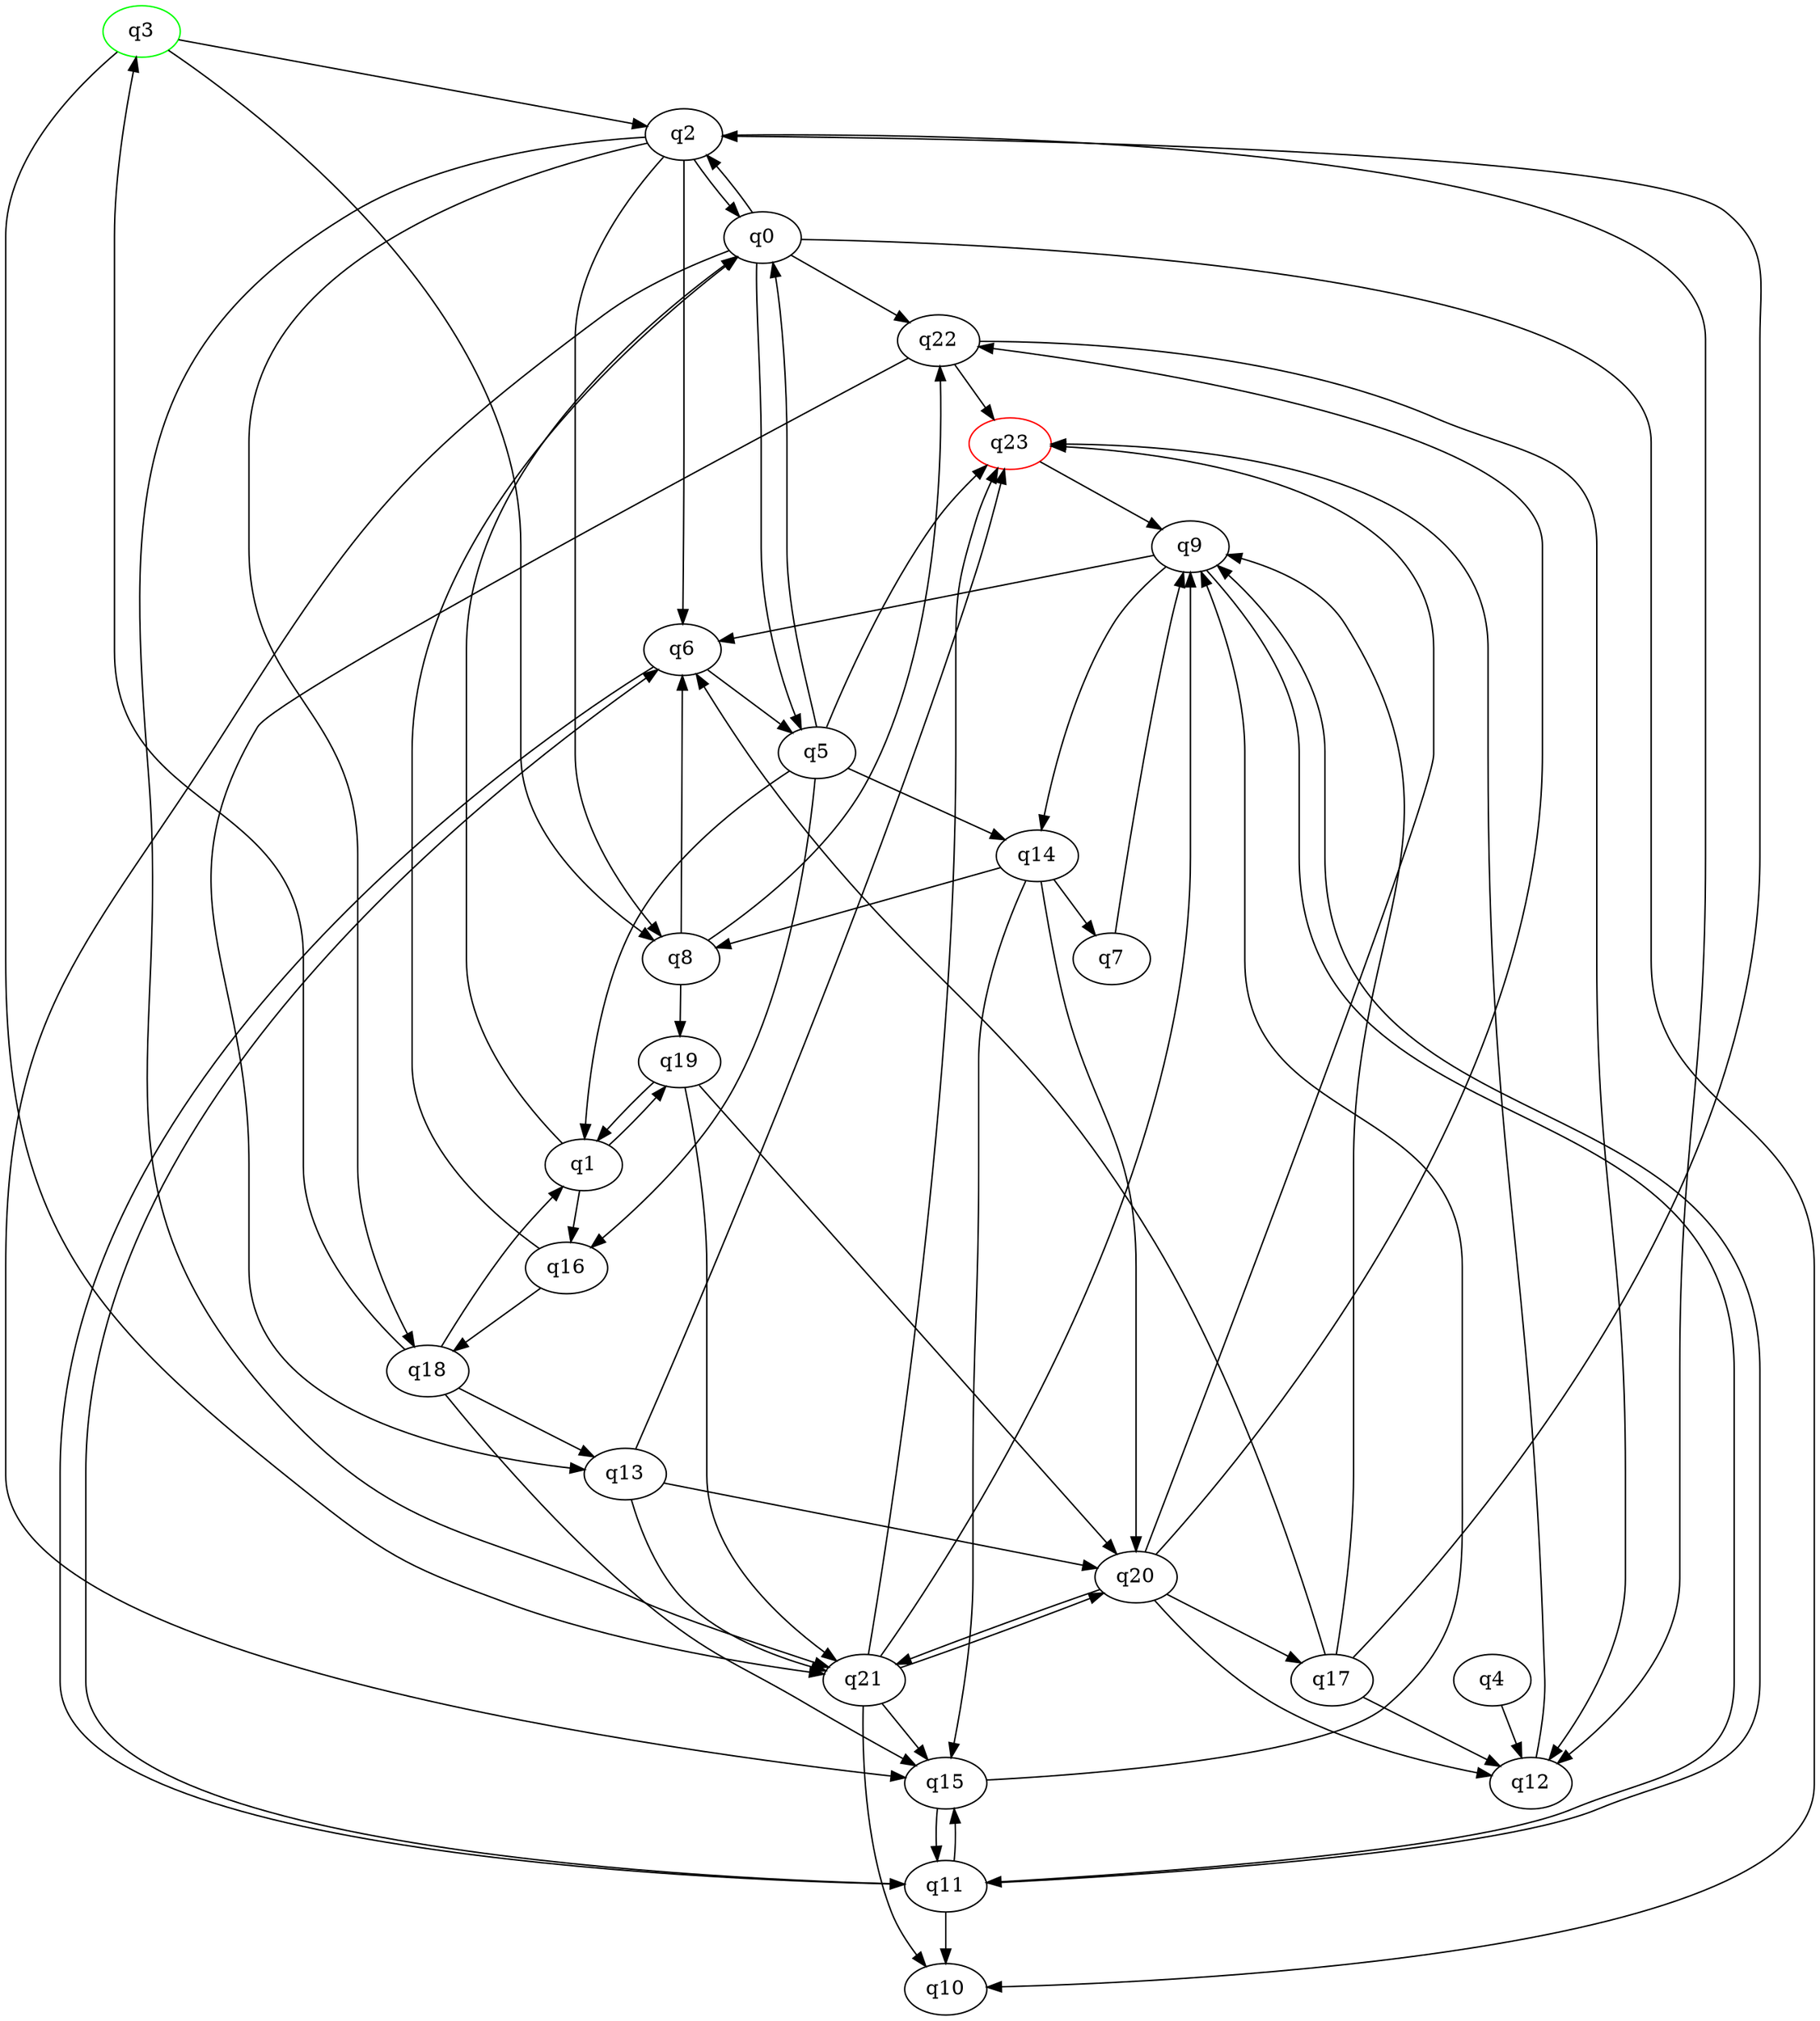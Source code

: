 digraph A{
q3 [initial=1,color=green];
q23 [final=1,color=red];
q0 -> q2;
q0 -> q5;
q0 -> q10;
q0 -> q15;
q0 -> q22;
q1 -> q0;
q1 -> q16;
q1 -> q19;
q2 -> q0;
q2 -> q6;
q2 -> q8;
q2 -> q12;
q2 -> q18;
q2 -> q21;
q3 -> q2;
q3 -> q8;
q3 -> q21;
q4 -> q12;
q5 -> q0;
q5 -> q1;
q5 -> q14;
q5 -> q16;
q5 -> q23;
q6 -> q5;
q6 -> q11;
q7 -> q9;
q8 -> q6;
q8 -> q19;
q8 -> q22;
q9 -> q6;
q9 -> q11;
q9 -> q14;
q11 -> q6;
q11 -> q9;
q11 -> q10;
q11 -> q15;
q12 -> q23;
q13 -> q20;
q13 -> q21;
q13 -> q23;
q14 -> q7;
q14 -> q8;
q14 -> q15;
q14 -> q20;
q15 -> q9;
q15 -> q11;
q16 -> q0;
q16 -> q18;
q17 -> q2;
q17 -> q6;
q17 -> q9;
q17 -> q12;
q18 -> q1;
q18 -> q3;
q18 -> q13;
q18 -> q15;
q19 -> q1;
q19 -> q20;
q19 -> q21;
q20 -> q12;
q20 -> q17;
q20 -> q21;
q20 -> q22;
q20 -> q23;
q21 -> q9;
q21 -> q10;
q21 -> q15;
q21 -> q20;
q21 -> q23;
q22 -> q12;
q22 -> q13;
q22 -> q23;
q23 -> q9;
}